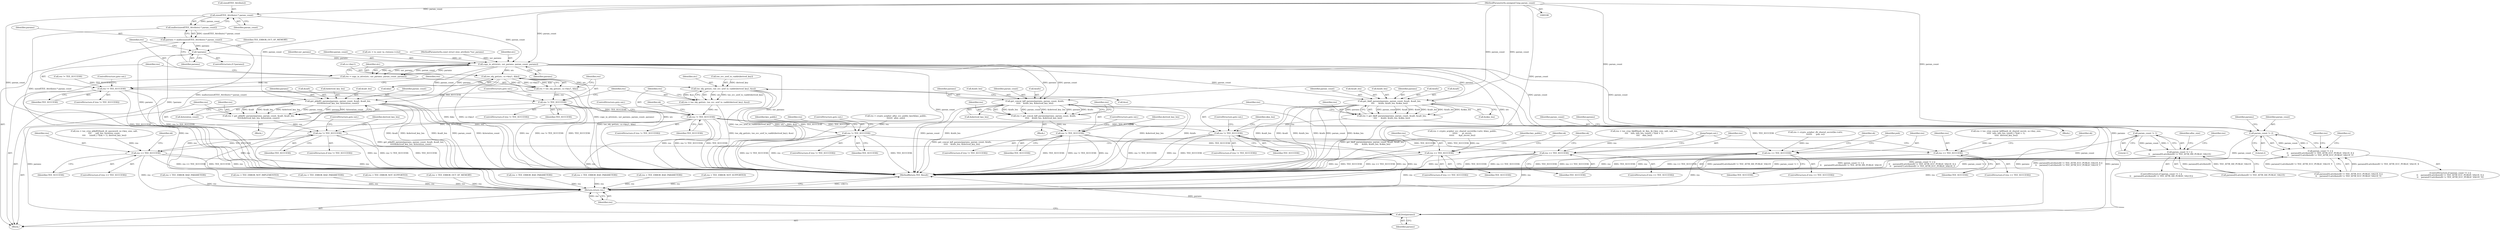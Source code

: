 digraph "0_optee_os_a637243270fc1faae16de059091795c32d86e65e@API" {
"1000163" [label="(Call,sizeof(TEE_Attribute) * param_count)"];
"1000111" [label="(MethodParameterIn,unsigned long param_count)"];
"1000162" [label="(Call,malloc(sizeof(TEE_Attribute) * param_count))"];
"1000160" [label="(Call,params = malloc(sizeof(TEE_Attribute) * param_count))"];
"1000168" [label="(Call,!params)"];
"1000174" [label="(Call,copy_in_attrs(utc, usr_params, param_count, params))"];
"1000172" [label="(Call,res = copy_in_attrs(utc, usr_params, param_count, params))"];
"1000180" [label="(Call,res != TEE_SUCCESS)"];
"1000194" [label="(Call,res != TEE_SUCCESS)"];
"1000207" [label="(Call,res != TEE_SUCCESS)"];
"1000314" [label="(Call,res == TEE_SUCCESS)"];
"1000847" [label="(Return,return res;)"];
"1000431" [label="(Call,res != TEE_SUCCESS)"];
"1000514" [label="(Call,res == TEE_SUCCESS)"];
"1000588" [label="(Call,res != TEE_SUCCESS)"];
"1000622" [label="(Call,res == TEE_SUCCESS)"];
"1000687" [label="(Call,res != TEE_SUCCESS)"];
"1000719" [label="(Call,res == TEE_SUCCESS)"];
"1000787" [label="(Call,res != TEE_SUCCESS)"];
"1000820" [label="(Call,res == TEE_SUCCESS)"];
"1000186" [label="(Call,tee_obj_get(utc, cs->key1, &ko))"];
"1000184" [label="(Call,res = tee_obj_get(utc, cs->key1, &ko))"];
"1000200" [label="(Call,tee_obj_get(utc, tee_svc_uref_to_vaddr(derived_key), &so))"];
"1000198" [label="(Call,res = tee_obj_get(utc, tee_svc_uref_to_vaddr(derived_key), &so))"];
"1000244" [label="(Call,param_count != 1)"];
"1000243" [label="(Call,param_count != 1 ||\n\t\t    params[0].attributeID != TEE_ATTR_DH_PUBLIC_VALUE)"];
"1000366" [label="(Call,param_count != 2)"];
"1000365" [label="(Call,param_count != 2 ||\n\t\t    params[0].attributeID != TEE_ATTR_ECC_PUBLIC_VALUE_X ||\n\t\t    params[1].attributeID != TEE_ATTR_ECC_PUBLIC_VALUE_Y)"];
"1000574" [label="(Call,get_hkdf_params(params, param_count, &salt, &salt_len,\n\t\t\t\t      &info, &info_len, &okm_len))"];
"1000572" [label="(Call,res = get_hkdf_params(params, param_count, &salt, &salt_len,\n\t\t\t\t      &info, &info_len, &okm_len))"];
"1000845" [label="(Call,free(params))"];
"1000677" [label="(Call,get_concat_kdf_params(params, param_count, &info,\n\t\t\t\t\t    &info_len, &derived_key_len))"];
"1000675" [label="(Call,res = get_concat_kdf_params(params, param_count, &info,\n\t\t\t\t\t    &info_len, &derived_key_len))"];
"1000775" [label="(Call,get_pbkdf2_params(params, param_count, &salt, &salt_len,\n\t\t\t\t\t&derived_key_len, &iteration_count))"];
"1000773" [label="(Call,res = get_pbkdf2_params(params, param_count, &salt, &salt_len,\n\t\t\t\t\t&derived_key_len, &iteration_count))"];
"1000202" [label="(Call,tee_svc_uref_to_vaddr(derived_key))"];
"1000182" [label="(Identifier,TEE_SUCCESS)"];
"1000208" [label="(Identifier,res)"];
"1000747" [label="(Block,)"];
"1000250" [label="(Identifier,params)"];
"1000113" [label="(Block,)"];
"1000212" [label="(Identifier,sk)"];
"1000675" [label="(Call,res = get_concat_kdf_params(params, param_count, &info,\n\t\t\t\t\t    &info_len, &derived_key_len))"];
"1000693" [label="(Identifier,derived_key_len)"];
"1000847" [label="(Return,return res;)"];
"1000369" [label="(Call,params[0].attributeID != TEE_ATTR_ECC_PUBLIC_VALUE_X ||\n\t\t    params[1].attributeID != TEE_ATTR_ECC_PUBLIC_VALUE_Y)"];
"1000210" [label="(ControlStructure,goto out;)"];
"1000364" [label="(ControlStructure,if (param_count != 2 ||\n\t\t    params[0].attributeID != TEE_ATTR_ECC_PUBLIC_VALUE_X ||\n\t\t    params[1].attributeID != TEE_ATTR_ECC_PUBLIC_VALUE_Y))"];
"1000778" [label="(Call,&salt)"];
"1000782" [label="(Call,&derived_key_len)"];
"1000793" [label="(Identifier,derived_key_len)"];
"1000194" [label="(Call,res != TEE_SUCCESS)"];
"1000725" [label="(Identifier,sk)"];
"1000197" [label="(ControlStructure,goto out;)"];
"1000773" [label="(Call,res = get_pbkdf2_params(params, param_count, &salt, &salt_len,\n\t\t\t\t\t&derived_key_len, &iteration_count))"];
"1000788" [label="(Identifier,res)"];
"1000680" [label="(Call,&info)"];
"1000164" [label="(Call,sizeof(TEE_Attribute))"];
"1000514" [label="(Call,res == TEE_SUCCESS)"];
"1000161" [label="(Identifier,params)"];
"1000581" [label="(Call,&info)"];
"1000111" [label="(MethodParameterIn,unsigned long param_count)"];
"1000590" [label="(Identifier,TEE_SUCCESS)"];
"1000260" [label="(Identifier,alloc_size)"];
"1000193" [label="(ControlStructure,if (res != TEE_SUCCESS))"];
"1000188" [label="(Call,cs->key1)"];
"1000623" [label="(Identifier,res)"];
"1000365" [label="(Call,param_count != 2 ||\n\t\t    params[0].attributeID != TEE_ATTR_ECC_PUBLIC_VALUE_X ||\n\t\t    params[1].attributeID != TEE_ATTR_ECC_PUBLIC_VALUE_Y)"];
"1000432" [label="(Identifier,res)"];
"1000585" [label="(Call,&okm_len)"];
"1000167" [label="(ControlStructure,if (!params))"];
"1000678" [label="(Identifier,params)"];
"1000195" [label="(Identifier,res)"];
"1000434" [label="(ControlStructure,goto out;)"];
"1000173" [label="(Identifier,res)"];
"1000621" [label="(ControlStructure,if (res == TEE_SUCCESS))"];
"1000589" [label="(Identifier,res)"];
"1000171" [label="(Identifier,TEE_ERROR_OUT_OF_MEMORY)"];
"1000650" [label="(Block,)"];
"1000780" [label="(Call,&salt_len)"];
"1000199" [label="(Identifier,res)"];
"1000368" [label="(Literal,2)"];
"1000720" [label="(Identifier,res)"];
"1000687" [label="(Call,res != TEE_SUCCESS)"];
"1000177" [label="(Identifier,param_count)"];
"1000373" [label="(Identifier,params)"];
"1000166" [label="(Identifier,param_count)"];
"1000174" [label="(Call,copy_in_attrs(utc, usr_params, param_count, params))"];
"1000821" [label="(Identifier,res)"];
"1000305" [label="(Call,res = crypto_acipher_dh_shared_secret(ko->attr,\n\t\t\t\t\t\t\t      pub, ss))"];
"1000777" [label="(Identifier,param_count)"];
"1000184" [label="(Call,res = tee_obj_get(utc, cs->key1, &ko))"];
"1000577" [label="(Call,&salt)"];
"1000172" [label="(Call,res = copy_in_attrs(utc, usr_params, param_count, params))"];
"1000849" [label="(MethodReturn,TEE_Result)"];
"1000424" [label="(Call,res = crypto_acipher_alloc_ecc_public_key(&key_public,\n\t\t\t\t\t\t\t  alloc_size))"];
"1000576" [label="(Identifier,param_count)"];
"1000588" [label="(Call,res != TEE_SUCCESS)"];
"1000160" [label="(Call,params = malloc(sizeof(TEE_Attribute) * param_count))"];
"1000191" [label="(Call,&ko)"];
"1000155" [label="(Call,res != TEE_SUCCESS)"];
"1000196" [label="(Identifier,TEE_SUCCESS)"];
"1000579" [label="(Call,&salt_len)"];
"1000433" [label="(Identifier,TEE_SUCCESS)"];
"1000314" [label="(Call,res == TEE_SUCCESS)"];
"1000140" [label="(Call,utc = to_user_ta_ctx(sess->ctx))"];
"1000624" [label="(Identifier,TEE_SUCCESS)"];
"1000684" [label="(Call,&derived_key_len)"];
"1000420" [label="(Call,res = TEE_ERROR_NOT_IMPLEMENTED)"];
"1000698" [label="(Call,res = TEE_ERROR_BAD_PARAMETERS)"];
"1000802" [label="(Call,res = tee_cryp_pbkdf2(hash_id, password, ss->key_size, salt,\n\t\t\t\t      salt_len, iteration_count,\n\t\t\t\t      (uint8_t *)(sk + 1), derived_key_len))"];
"1000718" [label="(ControlStructure,if (res == TEE_SUCCESS))"];
"1000201" [label="(Identifier,utc)"];
"1000786" [label="(ControlStructure,if (res != TEE_SUCCESS))"];
"1000844" [label="(JumpTarget,out:)"];
"1000179" [label="(ControlStructure,if (res != TEE_SUCCESS))"];
"1000587" [label="(ControlStructure,if (res != TEE_SUCCESS))"];
"1000246" [label="(Literal,1)"];
"1000688" [label="(Identifier,res)"];
"1000628" [label="(Identifier,sk)"];
"1000162" [label="(Call,malloc(sizeof(TEE_Attribute) * param_count))"];
"1000784" [label="(Call,&iteration_count)"];
"1000320" [label="(Identifier,sk)"];
"1000841" [label="(Call,res = TEE_ERROR_NOT_SUPPORTED)"];
"1000677" [label="(Call,get_concat_kdf_params(params, param_count, &info,\n\t\t\t\t\t    &info_len, &derived_key_len))"];
"1000603" [label="(Call,res = tee_cryp_hkdf(hash_id, ikm, ik->key_size, salt, salt_len,\n\t\t\t\t    info, info_len, (uint8_t *)(sk + 1),\n\t\t\t\t    okm_len))"];
"1000846" [label="(Identifier,params)"];
"1000787" [label="(Call,res != TEE_SUCCESS)"];
"1000774" [label="(Identifier,res)"];
"1000344" [label="(Call,res = TEE_ERROR_OUT_OF_MEMORY)"];
"1000776" [label="(Identifier,params)"];
"1000207" [label="(Call,res != TEE_SUCCESS)"];
"1000848" [label="(Identifier,res)"];
"1000256" [label="(Identifier,res)"];
"1000583" [label="(Call,&info_len)"];
"1000516" [label="(Identifier,TEE_SUCCESS)"];
"1000775" [label="(Call,get_pbkdf2_params(params, param_count, &salt, &salt_len,\n\t\t\t\t\t&derived_key_len, &iteration_count))"];
"1000502" [label="(Call,res = crypto_acipher_ecc_shared_secret(ko->attr, &key_public,\n\t\t\t\t\t\t       pt_secret,\n\t\t\t\t\t\t       &pt_secret_len))"];
"1000536" [label="(Identifier,key_public)"];
"1000386" [label="(Identifier,res)"];
"1000244" [label="(Call,param_count != 1)"];
"1000367" [label="(Identifier,param_count)"];
"1000594" [label="(Identifier,okm_len)"];
"1000183" [label="(ControlStructure,goto out;)"];
"1000520" [label="(Identifier,sk)"];
"1000599" [label="(Call,res = TEE_ERROR_BAD_PARAMETERS)"];
"1000200" [label="(Call,tee_obj_get(utc, tee_svc_uref_to_vaddr(derived_key), &so))"];
"1000242" [label="(ControlStructure,if (param_count != 1 ||\n\t\t    params[0].attributeID != TEE_ATTR_DH_PUBLIC_VALUE))"];
"1000206" [label="(ControlStructure,if (res != TEE_SUCCESS))"];
"1000575" [label="(Identifier,params)"];
"1000185" [label="(Identifier,res)"];
"1000209" [label="(Identifier,TEE_SUCCESS)"];
"1000690" [label="(ControlStructure,goto out;)"];
"1000819" [label="(ControlStructure,if (res == TEE_SUCCESS))"];
"1000110" [label="(MethodParameterIn,const struct utee_attribute *usr_params)"];
"1000573" [label="(Identifier,res)"];
"1000385" [label="(Call,res = TEE_ERROR_BAD_PARAMETERS)"];
"1000513" [label="(ControlStructure,if (res == TEE_SUCCESS))"];
"1000676" [label="(Identifier,res)"];
"1000545" [label="(Block,)"];
"1000572" [label="(Call,res = get_hkdf_params(params, param_count, &salt, &salt_len,\n\t\t\t\t      &info, &info_len, &okm_len))"];
"1000702" [label="(Call,res = tee_cryp_concat_kdf(hash_id, shared_secret, ss->key_size,\n\t\t\t\t\t  info, info_len, (uint8_t *)(sk + 1),\n\t\t\t\t\t  derived_key_len))"];
"1000591" [label="(ControlStructure,goto out;)"];
"1000178" [label="(Identifier,params)"];
"1000169" [label="(Identifier,params)"];
"1000622" [label="(Call,res == TEE_SUCCESS)"];
"1000163" [label="(Call,sizeof(TEE_Attribute) * param_count)"];
"1000689" [label="(Identifier,TEE_SUCCESS)"];
"1000515" [label="(Identifier,res)"];
"1000247" [label="(Call,params[0].attributeID != TEE_ATTR_DH_PUBLIC_VALUE)"];
"1000255" [label="(Call,res = TEE_ERROR_BAD_PARAMETERS)"];
"1000820" [label="(Call,res == TEE_SUCCESS)"];
"1000790" [label="(ControlStructure,goto out;)"];
"1000391" [label="(Identifier,cs)"];
"1000175" [label="(Identifier,utc)"];
"1000228" [label="(Call,res = TEE_ERROR_NOT_SUPPORTED)"];
"1000826" [label="(Identifier,sk)"];
"1000348" [label="(Identifier,pub)"];
"1000721" [label="(Identifier,TEE_SUCCESS)"];
"1000187" [label="(Identifier,utc)"];
"1000682" [label="(Call,&info_len)"];
"1000315" [label="(Identifier,res)"];
"1000437" [label="(Identifier,key_public)"];
"1000822" [label="(Identifier,TEE_SUCCESS)"];
"1000176" [label="(Identifier,usr_params)"];
"1000204" [label="(Call,&so)"];
"1000574" [label="(Call,get_hkdf_params(params, param_count, &salt, &salt_len,\n\t\t\t\t      &info, &info_len, &okm_len))"];
"1000431" [label="(Call,res != TEE_SUCCESS)"];
"1000313" [label="(ControlStructure,if (res == TEE_SUCCESS))"];
"1000686" [label="(ControlStructure,if (res != TEE_SUCCESS))"];
"1000789" [label="(Identifier,TEE_SUCCESS)"];
"1000845" [label="(Call,free(params))"];
"1000245" [label="(Identifier,param_count)"];
"1000366" [label="(Call,param_count != 2)"];
"1000180" [label="(Call,res != TEE_SUCCESS)"];
"1000679" [label="(Identifier,param_count)"];
"1000316" [label="(Identifier,TEE_SUCCESS)"];
"1000243" [label="(Call,param_count != 1 ||\n\t\t    params[0].attributeID != TEE_ATTR_DH_PUBLIC_VALUE)"];
"1000168" [label="(Call,!params)"];
"1000181" [label="(Identifier,res)"];
"1000198" [label="(Call,res = tee_obj_get(utc, tee_svc_uref_to_vaddr(derived_key), &so))"];
"1000430" [label="(ControlStructure,if (res != TEE_SUCCESS))"];
"1000798" [label="(Call,res = TEE_ERROR_BAD_PARAMETERS)"];
"1000719" [label="(Call,res == TEE_SUCCESS)"];
"1000186" [label="(Call,tee_obj_get(utc, cs->key1, &ko))"];
"1000163" -> "1000162"  [label="AST: "];
"1000163" -> "1000166"  [label="CFG: "];
"1000164" -> "1000163"  [label="AST: "];
"1000166" -> "1000163"  [label="AST: "];
"1000162" -> "1000163"  [label="CFG: "];
"1000163" -> "1000849"  [label="DDG: param_count"];
"1000163" -> "1000162"  [label="DDG: param_count"];
"1000111" -> "1000163"  [label="DDG: param_count"];
"1000163" -> "1000174"  [label="DDG: param_count"];
"1000111" -> "1000108"  [label="AST: "];
"1000111" -> "1000849"  [label="DDG: param_count"];
"1000111" -> "1000174"  [label="DDG: param_count"];
"1000111" -> "1000244"  [label="DDG: param_count"];
"1000111" -> "1000366"  [label="DDG: param_count"];
"1000111" -> "1000574"  [label="DDG: param_count"];
"1000111" -> "1000677"  [label="DDG: param_count"];
"1000111" -> "1000775"  [label="DDG: param_count"];
"1000162" -> "1000160"  [label="AST: "];
"1000160" -> "1000162"  [label="CFG: "];
"1000162" -> "1000849"  [label="DDG: sizeof(TEE_Attribute) * param_count"];
"1000162" -> "1000160"  [label="DDG: sizeof(TEE_Attribute) * param_count"];
"1000160" -> "1000113"  [label="AST: "];
"1000161" -> "1000160"  [label="AST: "];
"1000169" -> "1000160"  [label="CFG: "];
"1000160" -> "1000849"  [label="DDG: malloc(sizeof(TEE_Attribute) * param_count)"];
"1000160" -> "1000168"  [label="DDG: params"];
"1000168" -> "1000167"  [label="AST: "];
"1000168" -> "1000169"  [label="CFG: "];
"1000169" -> "1000168"  [label="AST: "];
"1000171" -> "1000168"  [label="CFG: "];
"1000173" -> "1000168"  [label="CFG: "];
"1000168" -> "1000849"  [label="DDG: !params"];
"1000168" -> "1000849"  [label="DDG: params"];
"1000168" -> "1000174"  [label="DDG: params"];
"1000174" -> "1000172"  [label="AST: "];
"1000174" -> "1000178"  [label="CFG: "];
"1000175" -> "1000174"  [label="AST: "];
"1000176" -> "1000174"  [label="AST: "];
"1000177" -> "1000174"  [label="AST: "];
"1000178" -> "1000174"  [label="AST: "];
"1000172" -> "1000174"  [label="CFG: "];
"1000174" -> "1000849"  [label="DDG: usr_params"];
"1000174" -> "1000849"  [label="DDG: param_count"];
"1000174" -> "1000849"  [label="DDG: utc"];
"1000174" -> "1000172"  [label="DDG: utc"];
"1000174" -> "1000172"  [label="DDG: usr_params"];
"1000174" -> "1000172"  [label="DDG: param_count"];
"1000174" -> "1000172"  [label="DDG: params"];
"1000140" -> "1000174"  [label="DDG: utc"];
"1000110" -> "1000174"  [label="DDG: usr_params"];
"1000174" -> "1000186"  [label="DDG: utc"];
"1000174" -> "1000244"  [label="DDG: param_count"];
"1000174" -> "1000366"  [label="DDG: param_count"];
"1000174" -> "1000574"  [label="DDG: params"];
"1000174" -> "1000574"  [label="DDG: param_count"];
"1000174" -> "1000677"  [label="DDG: params"];
"1000174" -> "1000677"  [label="DDG: param_count"];
"1000174" -> "1000775"  [label="DDG: params"];
"1000174" -> "1000775"  [label="DDG: param_count"];
"1000174" -> "1000845"  [label="DDG: params"];
"1000172" -> "1000113"  [label="AST: "];
"1000173" -> "1000172"  [label="AST: "];
"1000181" -> "1000172"  [label="CFG: "];
"1000172" -> "1000849"  [label="DDG: copy_in_attrs(utc, usr_params, param_count, params)"];
"1000172" -> "1000180"  [label="DDG: res"];
"1000180" -> "1000179"  [label="AST: "];
"1000180" -> "1000182"  [label="CFG: "];
"1000181" -> "1000180"  [label="AST: "];
"1000182" -> "1000180"  [label="AST: "];
"1000183" -> "1000180"  [label="CFG: "];
"1000185" -> "1000180"  [label="CFG: "];
"1000180" -> "1000849"  [label="DDG: TEE_SUCCESS"];
"1000180" -> "1000849"  [label="DDG: res"];
"1000180" -> "1000849"  [label="DDG: res != TEE_SUCCESS"];
"1000155" -> "1000180"  [label="DDG: TEE_SUCCESS"];
"1000180" -> "1000194"  [label="DDG: TEE_SUCCESS"];
"1000180" -> "1000847"  [label="DDG: res"];
"1000194" -> "1000193"  [label="AST: "];
"1000194" -> "1000196"  [label="CFG: "];
"1000195" -> "1000194"  [label="AST: "];
"1000196" -> "1000194"  [label="AST: "];
"1000197" -> "1000194"  [label="CFG: "];
"1000199" -> "1000194"  [label="CFG: "];
"1000194" -> "1000849"  [label="DDG: res != TEE_SUCCESS"];
"1000194" -> "1000849"  [label="DDG: res"];
"1000194" -> "1000849"  [label="DDG: TEE_SUCCESS"];
"1000184" -> "1000194"  [label="DDG: res"];
"1000194" -> "1000207"  [label="DDG: TEE_SUCCESS"];
"1000194" -> "1000847"  [label="DDG: res"];
"1000207" -> "1000206"  [label="AST: "];
"1000207" -> "1000209"  [label="CFG: "];
"1000208" -> "1000207"  [label="AST: "];
"1000209" -> "1000207"  [label="AST: "];
"1000210" -> "1000207"  [label="CFG: "];
"1000212" -> "1000207"  [label="CFG: "];
"1000207" -> "1000849"  [label="DDG: TEE_SUCCESS"];
"1000207" -> "1000849"  [label="DDG: res"];
"1000207" -> "1000849"  [label="DDG: res != TEE_SUCCESS"];
"1000198" -> "1000207"  [label="DDG: res"];
"1000207" -> "1000314"  [label="DDG: TEE_SUCCESS"];
"1000207" -> "1000431"  [label="DDG: TEE_SUCCESS"];
"1000207" -> "1000588"  [label="DDG: TEE_SUCCESS"];
"1000207" -> "1000687"  [label="DDG: TEE_SUCCESS"];
"1000207" -> "1000787"  [label="DDG: TEE_SUCCESS"];
"1000207" -> "1000847"  [label="DDG: res"];
"1000314" -> "1000313"  [label="AST: "];
"1000314" -> "1000316"  [label="CFG: "];
"1000315" -> "1000314"  [label="AST: "];
"1000316" -> "1000314"  [label="AST: "];
"1000320" -> "1000314"  [label="CFG: "];
"1000348" -> "1000314"  [label="CFG: "];
"1000314" -> "1000849"  [label="DDG: res"];
"1000314" -> "1000849"  [label="DDG: TEE_SUCCESS"];
"1000314" -> "1000849"  [label="DDG: res == TEE_SUCCESS"];
"1000305" -> "1000314"  [label="DDG: res"];
"1000314" -> "1000847"  [label="DDG: res"];
"1000847" -> "1000113"  [label="AST: "];
"1000847" -> "1000848"  [label="CFG: "];
"1000848" -> "1000847"  [label="AST: "];
"1000849" -> "1000847"  [label="CFG: "];
"1000847" -> "1000849"  [label="DDG: <RET>"];
"1000848" -> "1000847"  [label="DDG: res"];
"1000798" -> "1000847"  [label="DDG: res"];
"1000431" -> "1000847"  [label="DDG: res"];
"1000719" -> "1000847"  [label="DDG: res"];
"1000841" -> "1000847"  [label="DDG: res"];
"1000687" -> "1000847"  [label="DDG: res"];
"1000420" -> "1000847"  [label="DDG: res"];
"1000385" -> "1000847"  [label="DDG: res"];
"1000255" -> "1000847"  [label="DDG: res"];
"1000344" -> "1000847"  [label="DDG: res"];
"1000820" -> "1000847"  [label="DDG: res"];
"1000588" -> "1000847"  [label="DDG: res"];
"1000622" -> "1000847"  [label="DDG: res"];
"1000787" -> "1000847"  [label="DDG: res"];
"1000599" -> "1000847"  [label="DDG: res"];
"1000228" -> "1000847"  [label="DDG: res"];
"1000698" -> "1000847"  [label="DDG: res"];
"1000514" -> "1000847"  [label="DDG: res"];
"1000431" -> "1000430"  [label="AST: "];
"1000431" -> "1000433"  [label="CFG: "];
"1000432" -> "1000431"  [label="AST: "];
"1000433" -> "1000431"  [label="AST: "];
"1000434" -> "1000431"  [label="CFG: "];
"1000437" -> "1000431"  [label="CFG: "];
"1000431" -> "1000849"  [label="DDG: res"];
"1000431" -> "1000849"  [label="DDG: res != TEE_SUCCESS"];
"1000431" -> "1000849"  [label="DDG: TEE_SUCCESS"];
"1000424" -> "1000431"  [label="DDG: res"];
"1000431" -> "1000514"  [label="DDG: TEE_SUCCESS"];
"1000514" -> "1000513"  [label="AST: "];
"1000514" -> "1000516"  [label="CFG: "];
"1000515" -> "1000514"  [label="AST: "];
"1000516" -> "1000514"  [label="AST: "];
"1000520" -> "1000514"  [label="CFG: "];
"1000536" -> "1000514"  [label="CFG: "];
"1000514" -> "1000849"  [label="DDG: res == TEE_SUCCESS"];
"1000514" -> "1000849"  [label="DDG: res"];
"1000514" -> "1000849"  [label="DDG: TEE_SUCCESS"];
"1000502" -> "1000514"  [label="DDG: res"];
"1000588" -> "1000587"  [label="AST: "];
"1000588" -> "1000590"  [label="CFG: "];
"1000589" -> "1000588"  [label="AST: "];
"1000590" -> "1000588"  [label="AST: "];
"1000591" -> "1000588"  [label="CFG: "];
"1000594" -> "1000588"  [label="CFG: "];
"1000588" -> "1000849"  [label="DDG: res"];
"1000588" -> "1000849"  [label="DDG: TEE_SUCCESS"];
"1000588" -> "1000849"  [label="DDG: res != TEE_SUCCESS"];
"1000572" -> "1000588"  [label="DDG: res"];
"1000588" -> "1000622"  [label="DDG: TEE_SUCCESS"];
"1000622" -> "1000621"  [label="AST: "];
"1000622" -> "1000624"  [label="CFG: "];
"1000623" -> "1000622"  [label="AST: "];
"1000624" -> "1000622"  [label="AST: "];
"1000628" -> "1000622"  [label="CFG: "];
"1000844" -> "1000622"  [label="CFG: "];
"1000622" -> "1000849"  [label="DDG: res == TEE_SUCCESS"];
"1000622" -> "1000849"  [label="DDG: res"];
"1000622" -> "1000849"  [label="DDG: TEE_SUCCESS"];
"1000603" -> "1000622"  [label="DDG: res"];
"1000687" -> "1000686"  [label="AST: "];
"1000687" -> "1000689"  [label="CFG: "];
"1000688" -> "1000687"  [label="AST: "];
"1000689" -> "1000687"  [label="AST: "];
"1000690" -> "1000687"  [label="CFG: "];
"1000693" -> "1000687"  [label="CFG: "];
"1000687" -> "1000849"  [label="DDG: TEE_SUCCESS"];
"1000687" -> "1000849"  [label="DDG: res != TEE_SUCCESS"];
"1000687" -> "1000849"  [label="DDG: res"];
"1000675" -> "1000687"  [label="DDG: res"];
"1000687" -> "1000719"  [label="DDG: TEE_SUCCESS"];
"1000719" -> "1000718"  [label="AST: "];
"1000719" -> "1000721"  [label="CFG: "];
"1000720" -> "1000719"  [label="AST: "];
"1000721" -> "1000719"  [label="AST: "];
"1000725" -> "1000719"  [label="CFG: "];
"1000844" -> "1000719"  [label="CFG: "];
"1000719" -> "1000849"  [label="DDG: TEE_SUCCESS"];
"1000719" -> "1000849"  [label="DDG: res"];
"1000719" -> "1000849"  [label="DDG: res == TEE_SUCCESS"];
"1000702" -> "1000719"  [label="DDG: res"];
"1000787" -> "1000786"  [label="AST: "];
"1000787" -> "1000789"  [label="CFG: "];
"1000788" -> "1000787"  [label="AST: "];
"1000789" -> "1000787"  [label="AST: "];
"1000790" -> "1000787"  [label="CFG: "];
"1000793" -> "1000787"  [label="CFG: "];
"1000787" -> "1000849"  [label="DDG: TEE_SUCCESS"];
"1000787" -> "1000849"  [label="DDG: res"];
"1000787" -> "1000849"  [label="DDG: res != TEE_SUCCESS"];
"1000773" -> "1000787"  [label="DDG: res"];
"1000787" -> "1000820"  [label="DDG: TEE_SUCCESS"];
"1000820" -> "1000819"  [label="AST: "];
"1000820" -> "1000822"  [label="CFG: "];
"1000821" -> "1000820"  [label="AST: "];
"1000822" -> "1000820"  [label="AST: "];
"1000826" -> "1000820"  [label="CFG: "];
"1000844" -> "1000820"  [label="CFG: "];
"1000820" -> "1000849"  [label="DDG: res == TEE_SUCCESS"];
"1000820" -> "1000849"  [label="DDG: TEE_SUCCESS"];
"1000820" -> "1000849"  [label="DDG: res"];
"1000802" -> "1000820"  [label="DDG: res"];
"1000186" -> "1000184"  [label="AST: "];
"1000186" -> "1000191"  [label="CFG: "];
"1000187" -> "1000186"  [label="AST: "];
"1000188" -> "1000186"  [label="AST: "];
"1000191" -> "1000186"  [label="AST: "];
"1000184" -> "1000186"  [label="CFG: "];
"1000186" -> "1000849"  [label="DDG: cs->key1"];
"1000186" -> "1000849"  [label="DDG: utc"];
"1000186" -> "1000849"  [label="DDG: &ko"];
"1000186" -> "1000184"  [label="DDG: utc"];
"1000186" -> "1000184"  [label="DDG: cs->key1"];
"1000186" -> "1000184"  [label="DDG: &ko"];
"1000186" -> "1000200"  [label="DDG: utc"];
"1000184" -> "1000113"  [label="AST: "];
"1000185" -> "1000184"  [label="AST: "];
"1000195" -> "1000184"  [label="CFG: "];
"1000184" -> "1000849"  [label="DDG: tee_obj_get(utc, cs->key1, &ko)"];
"1000200" -> "1000198"  [label="AST: "];
"1000200" -> "1000204"  [label="CFG: "];
"1000201" -> "1000200"  [label="AST: "];
"1000202" -> "1000200"  [label="AST: "];
"1000204" -> "1000200"  [label="AST: "];
"1000198" -> "1000200"  [label="CFG: "];
"1000200" -> "1000849"  [label="DDG: utc"];
"1000200" -> "1000849"  [label="DDG: &so"];
"1000200" -> "1000849"  [label="DDG: tee_svc_uref_to_vaddr(derived_key)"];
"1000200" -> "1000198"  [label="DDG: utc"];
"1000200" -> "1000198"  [label="DDG: tee_svc_uref_to_vaddr(derived_key)"];
"1000200" -> "1000198"  [label="DDG: &so"];
"1000202" -> "1000200"  [label="DDG: derived_key"];
"1000198" -> "1000113"  [label="AST: "];
"1000199" -> "1000198"  [label="AST: "];
"1000208" -> "1000198"  [label="CFG: "];
"1000198" -> "1000849"  [label="DDG: tee_obj_get(utc, tee_svc_uref_to_vaddr(derived_key), &so)"];
"1000244" -> "1000243"  [label="AST: "];
"1000244" -> "1000246"  [label="CFG: "];
"1000245" -> "1000244"  [label="AST: "];
"1000246" -> "1000244"  [label="AST: "];
"1000250" -> "1000244"  [label="CFG: "];
"1000243" -> "1000244"  [label="CFG: "];
"1000244" -> "1000849"  [label="DDG: param_count"];
"1000244" -> "1000243"  [label="DDG: param_count"];
"1000244" -> "1000243"  [label="DDG: 1"];
"1000243" -> "1000242"  [label="AST: "];
"1000243" -> "1000247"  [label="CFG: "];
"1000247" -> "1000243"  [label="AST: "];
"1000256" -> "1000243"  [label="CFG: "];
"1000260" -> "1000243"  [label="CFG: "];
"1000243" -> "1000849"  [label="DDG: param_count != 1"];
"1000243" -> "1000849"  [label="DDG: param_count != 1 ||\n\t\t    params[0].attributeID != TEE_ATTR_DH_PUBLIC_VALUE"];
"1000243" -> "1000849"  [label="DDG: params[0].attributeID != TEE_ATTR_DH_PUBLIC_VALUE"];
"1000247" -> "1000243"  [label="DDG: params[0].attributeID"];
"1000247" -> "1000243"  [label="DDG: TEE_ATTR_DH_PUBLIC_VALUE"];
"1000366" -> "1000365"  [label="AST: "];
"1000366" -> "1000368"  [label="CFG: "];
"1000367" -> "1000366"  [label="AST: "];
"1000368" -> "1000366"  [label="AST: "];
"1000373" -> "1000366"  [label="CFG: "];
"1000365" -> "1000366"  [label="CFG: "];
"1000366" -> "1000849"  [label="DDG: param_count"];
"1000366" -> "1000365"  [label="DDG: param_count"];
"1000366" -> "1000365"  [label="DDG: 2"];
"1000365" -> "1000364"  [label="AST: "];
"1000365" -> "1000369"  [label="CFG: "];
"1000369" -> "1000365"  [label="AST: "];
"1000386" -> "1000365"  [label="CFG: "];
"1000391" -> "1000365"  [label="CFG: "];
"1000365" -> "1000849"  [label="DDG: params[0].attributeID != TEE_ATTR_ECC_PUBLIC_VALUE_X ||\n\t\t    params[1].attributeID != TEE_ATTR_ECC_PUBLIC_VALUE_Y"];
"1000365" -> "1000849"  [label="DDG: param_count != 2 ||\n\t\t    params[0].attributeID != TEE_ATTR_ECC_PUBLIC_VALUE_X ||\n\t\t    params[1].attributeID != TEE_ATTR_ECC_PUBLIC_VALUE_Y"];
"1000365" -> "1000849"  [label="DDG: param_count != 2"];
"1000369" -> "1000365"  [label="DDG: params[0].attributeID != TEE_ATTR_ECC_PUBLIC_VALUE_X"];
"1000369" -> "1000365"  [label="DDG: params[1].attributeID != TEE_ATTR_ECC_PUBLIC_VALUE_Y"];
"1000574" -> "1000572"  [label="AST: "];
"1000574" -> "1000585"  [label="CFG: "];
"1000575" -> "1000574"  [label="AST: "];
"1000576" -> "1000574"  [label="AST: "];
"1000577" -> "1000574"  [label="AST: "];
"1000579" -> "1000574"  [label="AST: "];
"1000581" -> "1000574"  [label="AST: "];
"1000583" -> "1000574"  [label="AST: "];
"1000585" -> "1000574"  [label="AST: "];
"1000572" -> "1000574"  [label="CFG: "];
"1000574" -> "1000849"  [label="DDG: &salt_len"];
"1000574" -> "1000849"  [label="DDG: &salt"];
"1000574" -> "1000849"  [label="DDG: &info_len"];
"1000574" -> "1000849"  [label="DDG: &info"];
"1000574" -> "1000849"  [label="DDG: param_count"];
"1000574" -> "1000849"  [label="DDG: &okm_len"];
"1000574" -> "1000572"  [label="DDG: param_count"];
"1000574" -> "1000572"  [label="DDG: &salt"];
"1000574" -> "1000572"  [label="DDG: &info"];
"1000574" -> "1000572"  [label="DDG: &salt_len"];
"1000574" -> "1000572"  [label="DDG: &info_len"];
"1000574" -> "1000572"  [label="DDG: &okm_len"];
"1000574" -> "1000572"  [label="DDG: params"];
"1000574" -> "1000845"  [label="DDG: params"];
"1000572" -> "1000545"  [label="AST: "];
"1000573" -> "1000572"  [label="AST: "];
"1000589" -> "1000572"  [label="CFG: "];
"1000572" -> "1000849"  [label="DDG: get_hkdf_params(params, param_count, &salt, &salt_len,\n\t\t\t\t      &info, &info_len, &okm_len)"];
"1000845" -> "1000113"  [label="AST: "];
"1000845" -> "1000846"  [label="CFG: "];
"1000846" -> "1000845"  [label="AST: "];
"1000848" -> "1000845"  [label="CFG: "];
"1000845" -> "1000849"  [label="DDG: params"];
"1000677" -> "1000845"  [label="DDG: params"];
"1000775" -> "1000845"  [label="DDG: params"];
"1000677" -> "1000675"  [label="AST: "];
"1000677" -> "1000684"  [label="CFG: "];
"1000678" -> "1000677"  [label="AST: "];
"1000679" -> "1000677"  [label="AST: "];
"1000680" -> "1000677"  [label="AST: "];
"1000682" -> "1000677"  [label="AST: "];
"1000684" -> "1000677"  [label="AST: "];
"1000675" -> "1000677"  [label="CFG: "];
"1000677" -> "1000849"  [label="DDG: &info_len"];
"1000677" -> "1000849"  [label="DDG: &derived_key_len"];
"1000677" -> "1000849"  [label="DDG: &info"];
"1000677" -> "1000849"  [label="DDG: param_count"];
"1000677" -> "1000675"  [label="DDG: &info_len"];
"1000677" -> "1000675"  [label="DDG: param_count"];
"1000677" -> "1000675"  [label="DDG: &derived_key_len"];
"1000677" -> "1000675"  [label="DDG: params"];
"1000677" -> "1000675"  [label="DDG: &info"];
"1000675" -> "1000650"  [label="AST: "];
"1000676" -> "1000675"  [label="AST: "];
"1000688" -> "1000675"  [label="CFG: "];
"1000675" -> "1000849"  [label="DDG: get_concat_kdf_params(params, param_count, &info,\n\t\t\t\t\t    &info_len, &derived_key_len)"];
"1000775" -> "1000773"  [label="AST: "];
"1000775" -> "1000784"  [label="CFG: "];
"1000776" -> "1000775"  [label="AST: "];
"1000777" -> "1000775"  [label="AST: "];
"1000778" -> "1000775"  [label="AST: "];
"1000780" -> "1000775"  [label="AST: "];
"1000782" -> "1000775"  [label="AST: "];
"1000784" -> "1000775"  [label="AST: "];
"1000773" -> "1000775"  [label="CFG: "];
"1000775" -> "1000849"  [label="DDG: &salt_len"];
"1000775" -> "1000849"  [label="DDG: &derived_key_len"];
"1000775" -> "1000849"  [label="DDG: param_count"];
"1000775" -> "1000849"  [label="DDG: &iteration_count"];
"1000775" -> "1000849"  [label="DDG: &salt"];
"1000775" -> "1000773"  [label="DDG: &salt"];
"1000775" -> "1000773"  [label="DDG: &salt_len"];
"1000775" -> "1000773"  [label="DDG: &derived_key_len"];
"1000775" -> "1000773"  [label="DDG: param_count"];
"1000775" -> "1000773"  [label="DDG: params"];
"1000775" -> "1000773"  [label="DDG: &iteration_count"];
"1000773" -> "1000747"  [label="AST: "];
"1000774" -> "1000773"  [label="AST: "];
"1000788" -> "1000773"  [label="CFG: "];
"1000773" -> "1000849"  [label="DDG: get_pbkdf2_params(params, param_count, &salt, &salt_len,\n\t\t\t\t\t&derived_key_len, &iteration_count)"];
}

